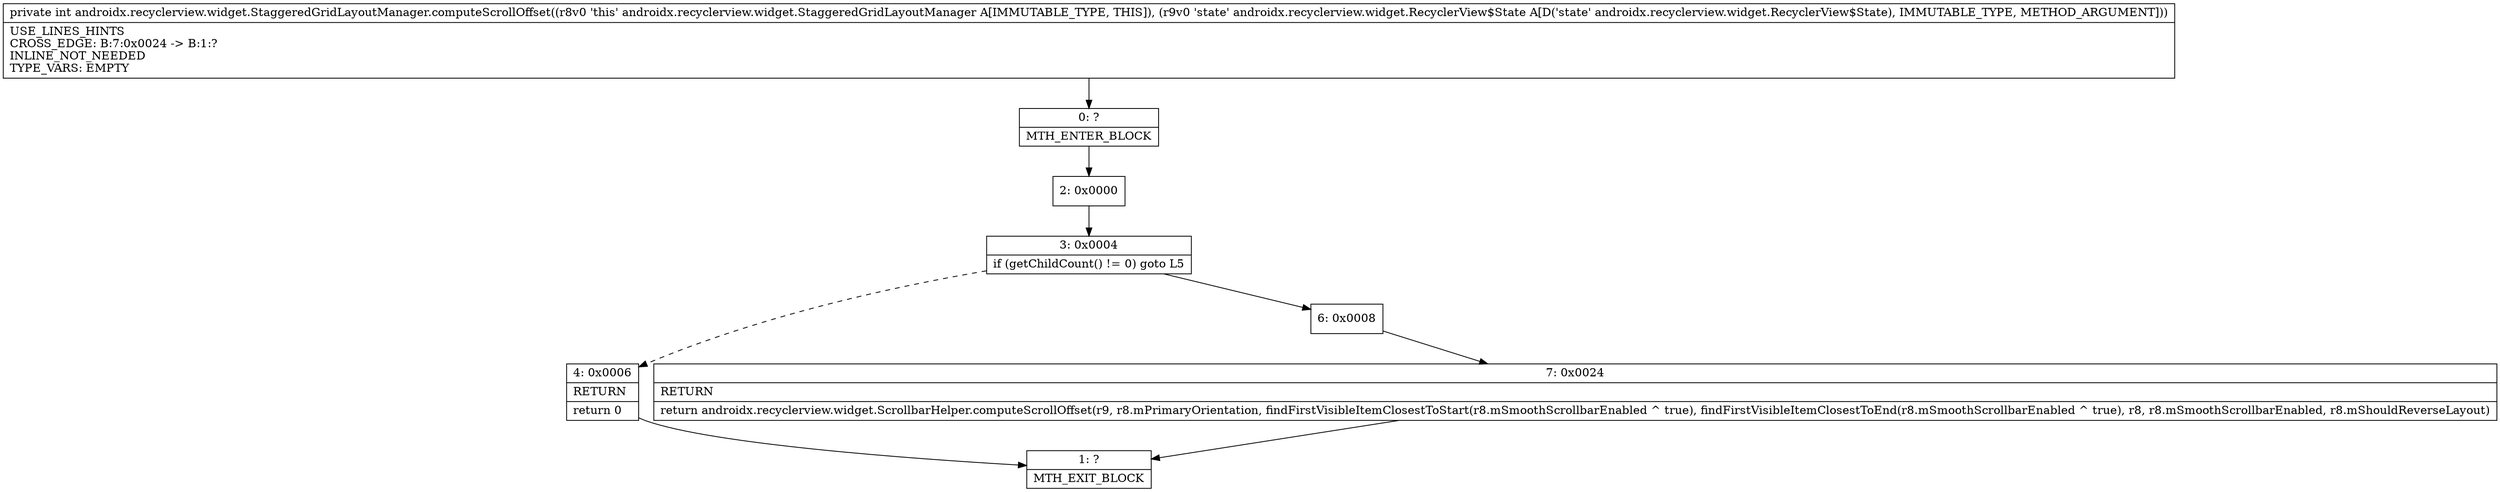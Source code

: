 digraph "CFG forandroidx.recyclerview.widget.StaggeredGridLayoutManager.computeScrollOffset(Landroidx\/recyclerview\/widget\/RecyclerView$State;)I" {
Node_0 [shape=record,label="{0\:\ ?|MTH_ENTER_BLOCK\l}"];
Node_2 [shape=record,label="{2\:\ 0x0000}"];
Node_3 [shape=record,label="{3\:\ 0x0004|if (getChildCount() != 0) goto L5\l}"];
Node_4 [shape=record,label="{4\:\ 0x0006|RETURN\l|return 0\l}"];
Node_1 [shape=record,label="{1\:\ ?|MTH_EXIT_BLOCK\l}"];
Node_6 [shape=record,label="{6\:\ 0x0008}"];
Node_7 [shape=record,label="{7\:\ 0x0024|RETURN\l|return androidx.recyclerview.widget.ScrollbarHelper.computeScrollOffset(r9, r8.mPrimaryOrientation, findFirstVisibleItemClosestToStart(r8.mSmoothScrollbarEnabled ^ true), findFirstVisibleItemClosestToEnd(r8.mSmoothScrollbarEnabled ^ true), r8, r8.mSmoothScrollbarEnabled, r8.mShouldReverseLayout)\l}"];
MethodNode[shape=record,label="{private int androidx.recyclerview.widget.StaggeredGridLayoutManager.computeScrollOffset((r8v0 'this' androidx.recyclerview.widget.StaggeredGridLayoutManager A[IMMUTABLE_TYPE, THIS]), (r9v0 'state' androidx.recyclerview.widget.RecyclerView$State A[D('state' androidx.recyclerview.widget.RecyclerView$State), IMMUTABLE_TYPE, METHOD_ARGUMENT]))  | USE_LINES_HINTS\lCROSS_EDGE: B:7:0x0024 \-\> B:1:?\lINLINE_NOT_NEEDED\lTYPE_VARS: EMPTY\l}"];
MethodNode -> Node_0;Node_0 -> Node_2;
Node_2 -> Node_3;
Node_3 -> Node_4[style=dashed];
Node_3 -> Node_6;
Node_4 -> Node_1;
Node_6 -> Node_7;
Node_7 -> Node_1;
}

